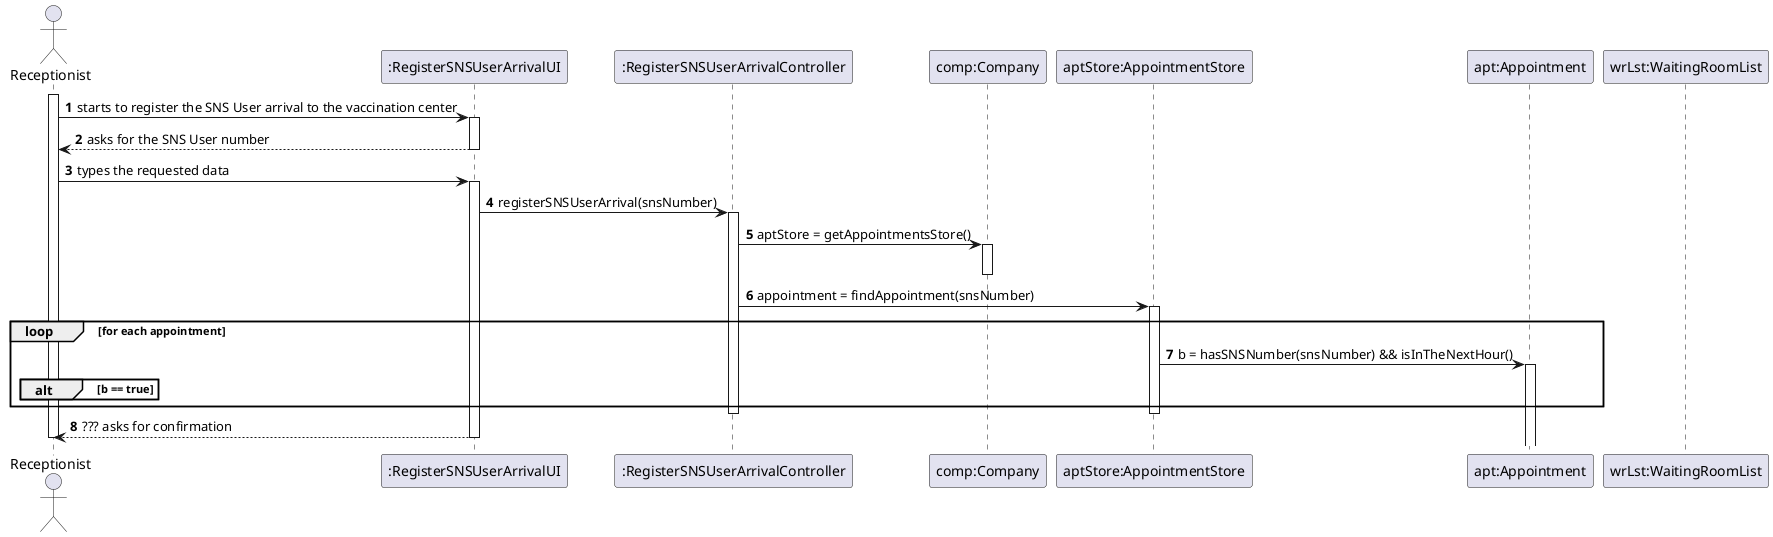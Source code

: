 @startuml
autonumber

actor "Receptionist" as RECEPT

participant ":RegisterSNSUserArrivalUI" as UI
participant ":RegisterSNSUserArrivalController" as CTRL
participant "comp:Company" as COMP
participant "aptStore:AppointmentStore" as APTSTORE
participant "apt:Appointment" as APT
participant "wrLst:WaitingRoomList" as WRLST

activate RECEPT
  RECEPT -> UI : starts to register the SNS User arrival to the vaccination center
  activate UI

  RECEPT <-- UI : asks for the SNS User number
  deactivate UI

  RECEPT -> UI : types the requested data
  activate UI

    UI -> CTRL : registerSNSUserArrival(snsNumber)
    activate CTRL

      CTRL -> COMP : aptStore = getAppointmentsStore()
      activate COMP
      deactivate COMP

      CTRL -> APTSTORE : appointment = findAppointment(snsNumber)
      activate APTSTORE

        loop for each appointment
          APTSTORE -> APT : b = hasSNSNumber(snsNumber) && isInTheNextHour()
          activate APT
          alt b == true
            
          end
        end

      deactivate APTSTORE

    deactivate CTRL
  
  RECEPT <-- UI : ??? asks for confirmation
  deactivate UI

deactivate RECEPT

@enduml